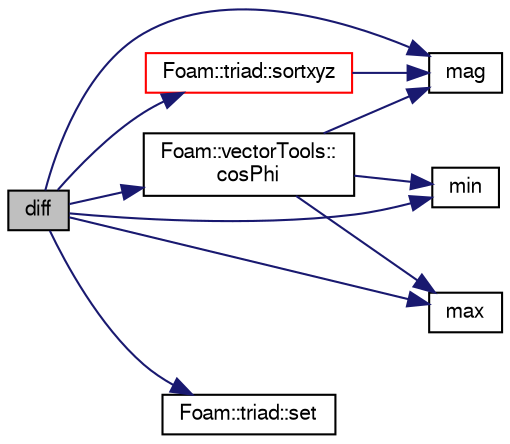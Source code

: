 digraph "diff"
{
  bgcolor="transparent";
  edge [fontname="FreeSans",fontsize="10",labelfontname="FreeSans",labelfontsize="10"];
  node [fontname="FreeSans",fontsize="10",shape=record];
  rankdir="LR";
  Node1 [label="diff",height=0.2,width=0.4,color="black", fillcolor="grey75", style="filled" fontcolor="black"];
  Node1 -> Node2 [color="midnightblue",fontsize="10",style="solid",fontname="FreeSans"];
  Node2 [label="Foam::vectorTools::\lcosPhi",height=0.2,width=0.4,color="black",URL="$a10324.html#a044bf851e38a97159c6db0f489a67522",tooltip="Calculate angle between a and b in radians. "];
  Node2 -> Node3 [color="midnightblue",fontsize="10",style="solid",fontname="FreeSans"];
  Node3 [label="mag",height=0.2,width=0.4,color="black",URL="$a10237.html#a929da2a3fdcf3dacbbe0487d3a330dae"];
  Node2 -> Node4 [color="midnightblue",fontsize="10",style="solid",fontname="FreeSans"];
  Node4 [label="min",height=0.2,width=0.4,color="black",URL="$a10237.html#a253e112ad2d56d96230ff39ea7f442dc"];
  Node2 -> Node5 [color="midnightblue",fontsize="10",style="solid",fontname="FreeSans"];
  Node5 [label="max",height=0.2,width=0.4,color="black",URL="$a10237.html#ac993e906cf2774ae77e666bc24e81733"];
  Node1 -> Node3 [color="midnightblue",fontsize="10",style="solid",fontname="FreeSans"];
  Node1 -> Node5 [color="midnightblue",fontsize="10",style="solid",fontname="FreeSans"];
  Node1 -> Node4 [color="midnightblue",fontsize="10",style="solid",fontname="FreeSans"];
  Node1 -> Node6 [color="midnightblue",fontsize="10",style="solid",fontname="FreeSans"];
  Node6 [label="Foam::triad::set",height=0.2,width=0.4,color="black",URL="$a02602.html#a0fba5f6783a00250010126703c1309fb",tooltip="Is the vector in the direction d set. "];
  Node1 -> Node7 [color="midnightblue",fontsize="10",style="solid",fontname="FreeSans"];
  Node7 [label="Foam::triad::sortxyz",height=0.2,width=0.4,color="red",URL="$a02602.html#a484a8acdc9d2a8026bfdb1863f55544a",tooltip="Sort the axes such that they are closest to the x, y and z axes. "];
  Node7 -> Node3 [color="midnightblue",fontsize="10",style="solid",fontname="FreeSans"];
}
